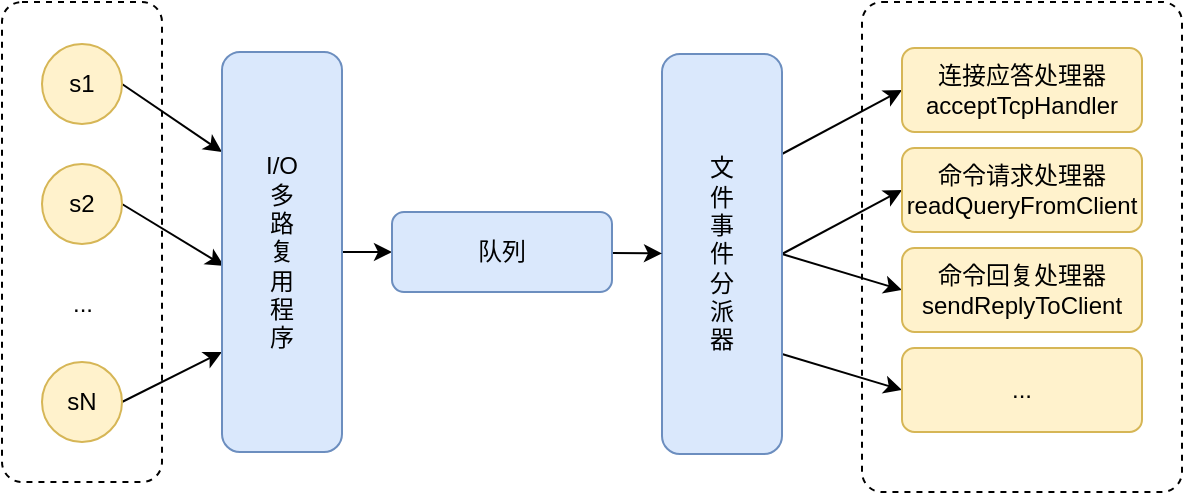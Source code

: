 <mxfile version="15.8.4" type="device"><diagram id="0OvlPnDOjZu-eqvYKxrY" name="第 1 页"><mxGraphModel dx="946" dy="625" grid="1" gridSize="10" guides="1" tooltips="1" connect="1" arrows="1" fold="1" page="1" pageScale="1" pageWidth="827" pageHeight="1169" math="0" shadow="0"><root><mxCell id="0"/><mxCell id="1" parent="0"/><mxCell id="Bk1j72IklSmOqg6WCXM7-13" value="" style="html=1;align=center;verticalAlign=top;rounded=1;absoluteArcSize=1;arcSize=20;dashed=1;" vertex="1" parent="1"><mxGeometry x="490" y="135" width="160" height="245" as="geometry"/></mxCell><mxCell id="Bk1j72IklSmOqg6WCXM7-5" value="" style="html=1;align=center;verticalAlign=top;rounded=1;absoluteArcSize=1;arcSize=20;dashed=1;" vertex="1" parent="1"><mxGeometry x="60" y="135" width="80" height="240" as="geometry"/></mxCell><mxCell id="Bk1j72IklSmOqg6WCXM7-15" style="rounded=0;orthogonalLoop=1;jettySize=auto;html=1;exitX=1;exitY=0.5;exitDx=0;exitDy=0;entryX=0;entryY=0.25;entryDx=0;entryDy=0;" edge="1" parent="1" source="Bk1j72IklSmOqg6WCXM7-1" target="Bk1j72IklSmOqg6WCXM7-7"><mxGeometry relative="1" as="geometry"/></mxCell><mxCell id="Bk1j72IklSmOqg6WCXM7-1" value="s1" style="ellipse;whiteSpace=wrap;html=1;aspect=fixed;fillColor=#fff2cc;strokeColor=#d6b656;" vertex="1" parent="1"><mxGeometry x="80" y="156" width="40" height="40" as="geometry"/></mxCell><mxCell id="Bk1j72IklSmOqg6WCXM7-16" style="edgeStyle=none;rounded=0;orthogonalLoop=1;jettySize=auto;html=1;exitX=1;exitY=0.5;exitDx=0;exitDy=0;entryX=0.017;entryY=0.535;entryDx=0;entryDy=0;entryPerimeter=0;" edge="1" parent="1" source="Bk1j72IklSmOqg6WCXM7-2" target="Bk1j72IklSmOqg6WCXM7-7"><mxGeometry relative="1" as="geometry"/></mxCell><mxCell id="Bk1j72IklSmOqg6WCXM7-2" value="s2" style="ellipse;whiteSpace=wrap;html=1;aspect=fixed;fillColor=#fff2cc;strokeColor=#d6b656;" vertex="1" parent="1"><mxGeometry x="80" y="216" width="40" height="40" as="geometry"/></mxCell><mxCell id="Bk1j72IklSmOqg6WCXM7-17" style="edgeStyle=none;rounded=0;orthogonalLoop=1;jettySize=auto;html=1;exitX=1;exitY=0.5;exitDx=0;exitDy=0;entryX=0;entryY=0.75;entryDx=0;entryDy=0;" edge="1" parent="1" source="Bk1j72IklSmOqg6WCXM7-3" target="Bk1j72IklSmOqg6WCXM7-7"><mxGeometry relative="1" as="geometry"/></mxCell><mxCell id="Bk1j72IklSmOqg6WCXM7-3" value="sN" style="ellipse;whiteSpace=wrap;html=1;aspect=fixed;fillColor=#fff2cc;strokeColor=#d6b656;" vertex="1" parent="1"><mxGeometry x="80" y="315" width="40" height="40" as="geometry"/></mxCell><mxCell id="Bk1j72IklSmOqg6WCXM7-4" value="..." style="text;html=1;align=center;verticalAlign=middle;resizable=0;points=[];autosize=1;strokeColor=none;fillColor=none;" vertex="1" parent="1"><mxGeometry x="85" y="276" width="30" height="20" as="geometry"/></mxCell><mxCell id="Bk1j72IklSmOqg6WCXM7-18" value="" style="edgeStyle=none;rounded=0;orthogonalLoop=1;jettySize=auto;html=1;" edge="1" parent="1" source="Bk1j72IklSmOqg6WCXM7-7" target="Bk1j72IklSmOqg6WCXM7-14"><mxGeometry relative="1" as="geometry"/></mxCell><mxCell id="Bk1j72IklSmOqg6WCXM7-7" value="I/O&lt;br&gt;多&lt;br&gt;路&lt;br&gt;复&lt;br&gt;用&lt;br&gt;程&lt;br&gt;序" style="rounded=1;whiteSpace=wrap;html=1;fillColor=#dae8fc;strokeColor=#6c8ebf;" vertex="1" parent="1"><mxGeometry x="170" y="160" width="60" height="200" as="geometry"/></mxCell><mxCell id="Bk1j72IklSmOqg6WCXM7-20" style="edgeStyle=none;rounded=0;orthogonalLoop=1;jettySize=auto;html=1;exitX=1;exitY=0.25;exitDx=0;exitDy=0;entryX=0;entryY=0.5;entryDx=0;entryDy=0;" edge="1" parent="1" source="Bk1j72IklSmOqg6WCXM7-8" target="Bk1j72IklSmOqg6WCXM7-9"><mxGeometry relative="1" as="geometry"/></mxCell><mxCell id="Bk1j72IklSmOqg6WCXM7-21" style="edgeStyle=none;rounded=0;orthogonalLoop=1;jettySize=auto;html=1;exitX=1;exitY=0.5;exitDx=0;exitDy=0;entryX=0;entryY=0.5;entryDx=0;entryDy=0;" edge="1" parent="1" source="Bk1j72IklSmOqg6WCXM7-8" target="Bk1j72IklSmOqg6WCXM7-10"><mxGeometry relative="1" as="geometry"/></mxCell><mxCell id="Bk1j72IklSmOqg6WCXM7-22" style="edgeStyle=none;rounded=0;orthogonalLoop=1;jettySize=auto;html=1;exitX=1;exitY=0.5;exitDx=0;exitDy=0;entryX=0;entryY=0.5;entryDx=0;entryDy=0;" edge="1" parent="1" source="Bk1j72IklSmOqg6WCXM7-8" target="Bk1j72IklSmOqg6WCXM7-11"><mxGeometry relative="1" as="geometry"/></mxCell><mxCell id="Bk1j72IklSmOqg6WCXM7-23" style="edgeStyle=none;rounded=0;orthogonalLoop=1;jettySize=auto;html=1;exitX=1;exitY=0.75;exitDx=0;exitDy=0;entryX=0;entryY=0.5;entryDx=0;entryDy=0;" edge="1" parent="1" source="Bk1j72IklSmOqg6WCXM7-8" target="Bk1j72IklSmOqg6WCXM7-12"><mxGeometry relative="1" as="geometry"/></mxCell><mxCell id="Bk1j72IklSmOqg6WCXM7-8" value="文&lt;br&gt;件&lt;br&gt;事&lt;br&gt;件&lt;br&gt;分&lt;br&gt;派&lt;br&gt;器" style="rounded=1;whiteSpace=wrap;html=1;fillColor=#dae8fc;strokeColor=#6c8ebf;" vertex="1" parent="1"><mxGeometry x="390" y="161" width="60" height="200" as="geometry"/></mxCell><mxCell id="Bk1j72IklSmOqg6WCXM7-9" value="连接应答处理器&lt;br&gt;&lt;span style=&quot;text-align: left&quot;&gt;acceptTcpHandler&lt;/span&gt;" style="rounded=1;whiteSpace=wrap;html=1;fillColor=#fff2cc;strokeColor=#d6b656;" vertex="1" parent="1"><mxGeometry x="510" y="158" width="120" height="42" as="geometry"/></mxCell><mxCell id="Bk1j72IklSmOqg6WCXM7-10" value="命令请求处理器&lt;br&gt;&lt;span style=&quot;text-align: left&quot;&gt;readQueryFromClient&lt;/span&gt;" style="rounded=1;whiteSpace=wrap;html=1;fillColor=#fff2cc;strokeColor=#d6b656;" vertex="1" parent="1"><mxGeometry x="510" y="208" width="120" height="42" as="geometry"/></mxCell><mxCell id="Bk1j72IklSmOqg6WCXM7-11" value="&lt;span&gt;命令回复处理器&lt;/span&gt;&lt;span&gt;sendReplyToClient&lt;/span&gt;&lt;span&gt;&lt;br&gt;&lt;/span&gt;" style="rounded=1;whiteSpace=wrap;html=1;fillColor=#fff2cc;strokeColor=#d6b656;" vertex="1" parent="1"><mxGeometry x="510" y="258" width="120" height="42" as="geometry"/></mxCell><mxCell id="Bk1j72IklSmOqg6WCXM7-12" value="..." style="rounded=1;whiteSpace=wrap;html=1;fillColor=#fff2cc;strokeColor=#d6b656;" vertex="1" parent="1"><mxGeometry x="510" y="308" width="120" height="42" as="geometry"/></mxCell><mxCell id="Bk1j72IklSmOqg6WCXM7-19" value="" style="edgeStyle=none;rounded=0;orthogonalLoop=1;jettySize=auto;html=1;" edge="1" parent="1" source="Bk1j72IklSmOqg6WCXM7-14" target="Bk1j72IklSmOqg6WCXM7-8"><mxGeometry relative="1" as="geometry"/></mxCell><mxCell id="Bk1j72IklSmOqg6WCXM7-14" value="队列" style="rounded=1;whiteSpace=wrap;html=1;fillColor=#dae8fc;strokeColor=#6c8ebf;" vertex="1" parent="1"><mxGeometry x="255" y="240" width="110" height="40" as="geometry"/></mxCell></root></mxGraphModel></diagram></mxfile>